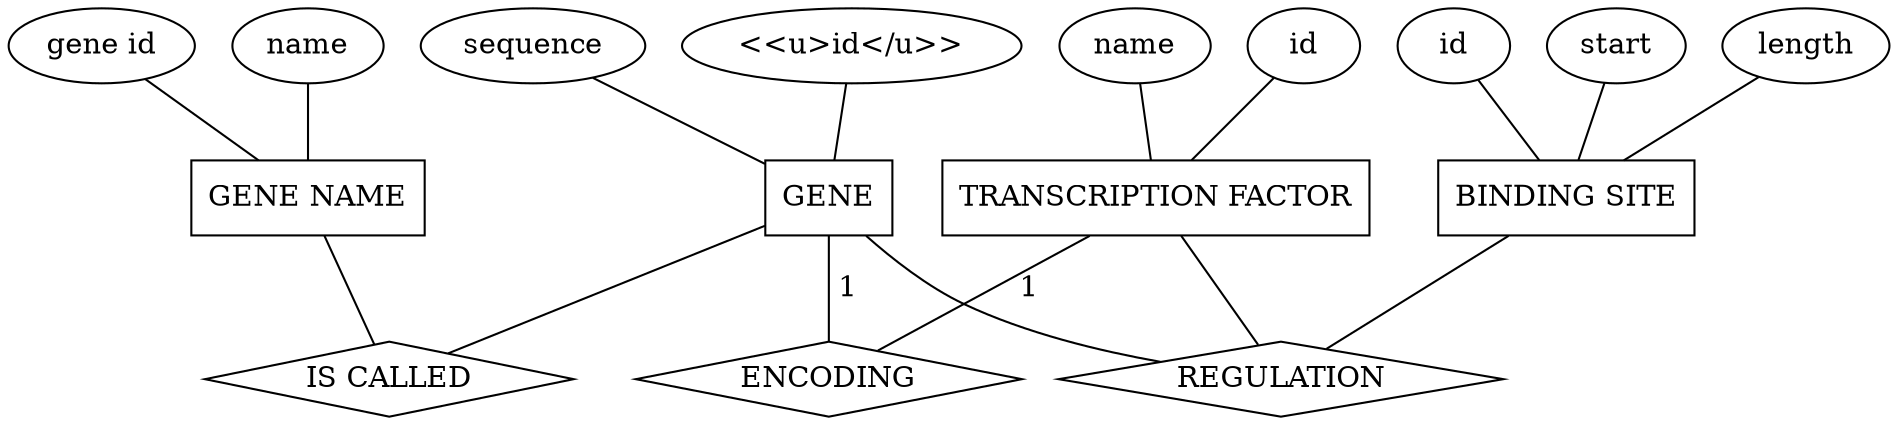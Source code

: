 graph g {
	GENE[shape=box]
	"BINDING SITE"[shape=box]
	"GENE NAME"[shape=box]
	"TRANSCRIPTION FACTOR"[shape=box]
	
	"IS CALLED" [shape=diamond]
	ENCODING [shape=diamond]
	REGULATION [shape=diamond]

	GENE -- ENCODING [label=" 1"]
	"TRANSCRIPTION FACTOR" -- ENCODING [label=" 1"]

	gene_id [label="<<u>id</u>>"]
	gene_id -- GENE
	gene_sequence [label=sequence]
	gene_sequence -- GENE

	gene_name [label="name"]
	gene_name_id [label="gene id"]

	gene_name -- "GENE NAME"
	gene_name_id -- "GENE NAME"

	binding_id[label="id"]
	start -- "BINDING SITE"
	length -- "BINDING SITE"
	binding_id -- "BINDING SITE"
	transcription_id[label="id"]
	transcription_name[label="name"]
	transcription_id -- "TRANSCRIPTION FACTOR"
	transcription_name -- "TRANSCRIPTION FACTOR"

	GENE -- REGULATION
	"TRANSCRIPTION FACTOR" -- REGULATION
	"BINDING SITE" -- REGULATION
	"GENE NAME" -- "IS CALLED"
	GENE -- "IS CALLED"
}
